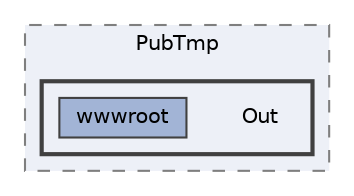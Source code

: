 digraph "BLAZAM/obj/Release/net6.0/PubTmp/Out"
{
 // LATEX_PDF_SIZE
  bgcolor="transparent";
  edge [fontname=Helvetica,fontsize=10,labelfontname=Helvetica,labelfontsize=10];
  node [fontname=Helvetica,fontsize=10,shape=box,height=0.2,width=0.4];
  compound=true
  subgraph clusterdir_e3413d6bb48b4f6a2c4cfdd304a0ce24 {
    graph [ bgcolor="#edf0f7", pencolor="grey50", label="PubTmp", fontname=Helvetica,fontsize=10 style="filled,dashed", URL="dir_e3413d6bb48b4f6a2c4cfdd304a0ce24.html",tooltip=""]
  subgraph clusterdir_2fd341cbebb390b9e2cbdaa37698a9de {
    graph [ bgcolor="#edf0f7", pencolor="grey25", label="", fontname=Helvetica,fontsize=10 style="filled,bold", URL="dir_2fd341cbebb390b9e2cbdaa37698a9de.html",tooltip=""]
    dir_2fd341cbebb390b9e2cbdaa37698a9de [shape=plaintext, label="Out"];
  dir_70e9cc5cb9f40d465827c1f5ba02b485 [label="wwwroot", fillcolor="#a2b4d6", color="grey25", style="filled", URL="dir_70e9cc5cb9f40d465827c1f5ba02b485.html",tooltip=""];
  }
  }
}
